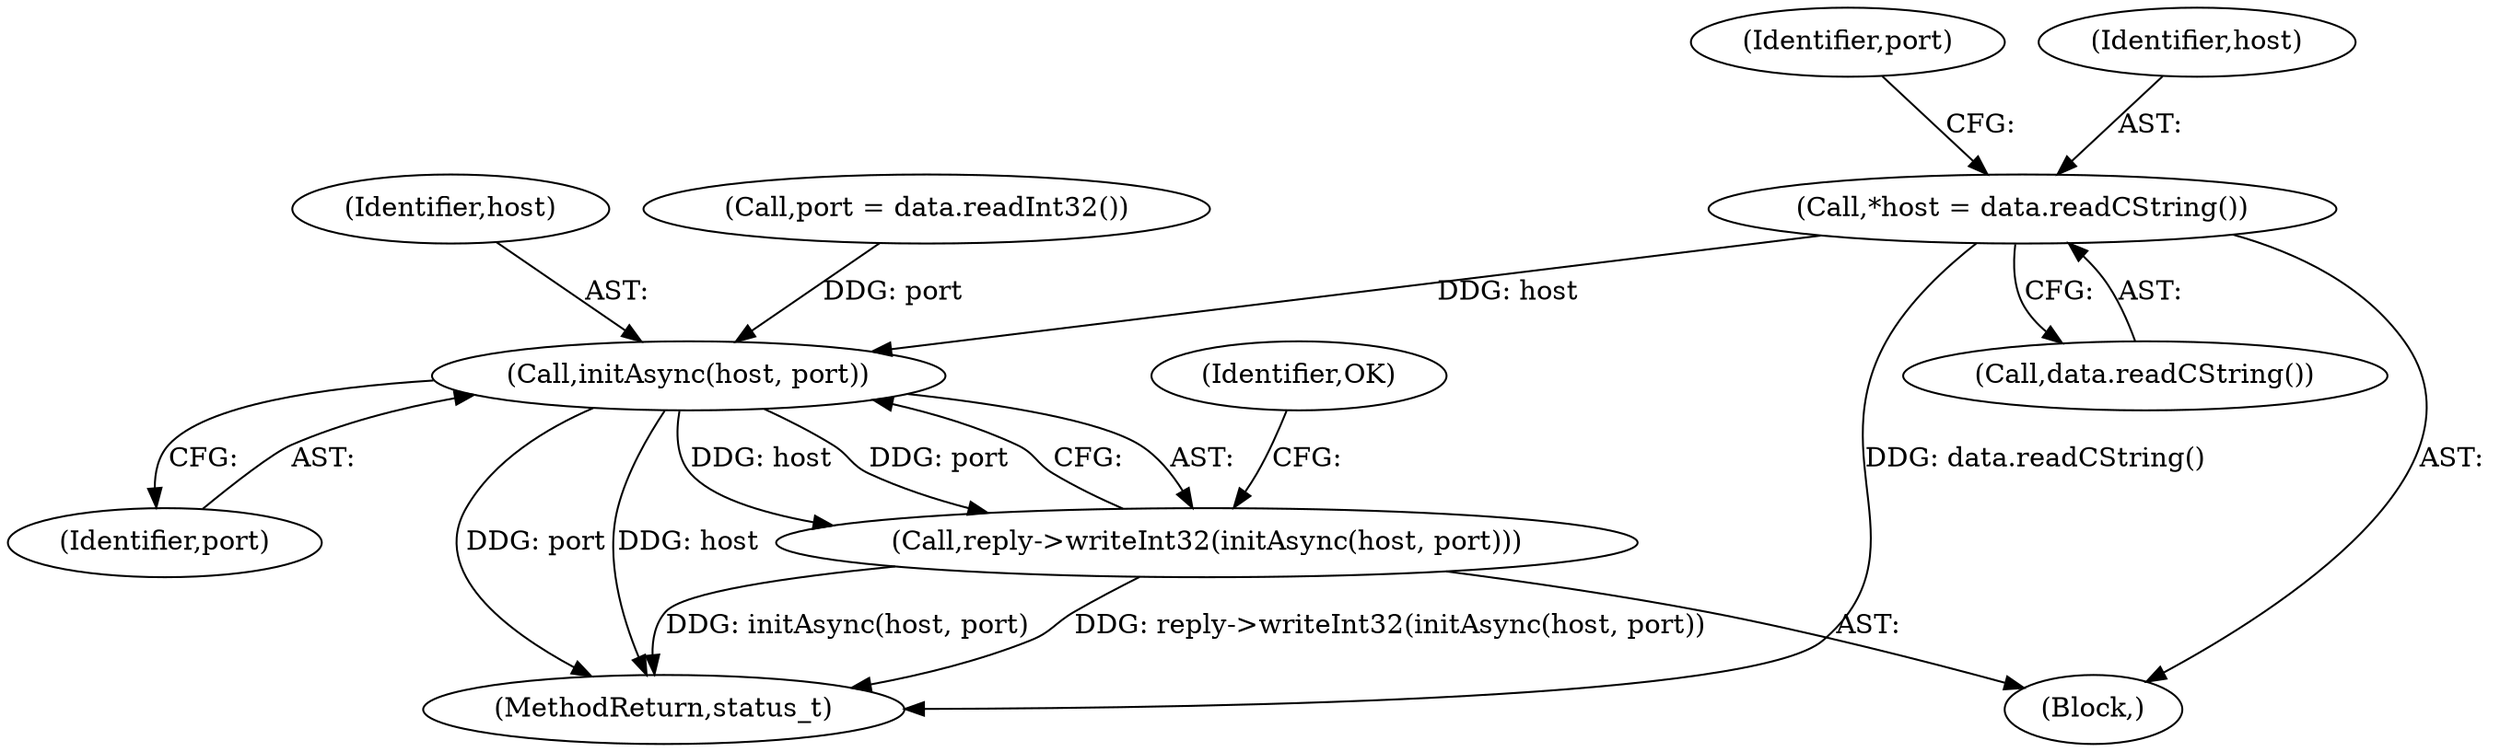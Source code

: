 digraph "0_Android_9667e3eff2d34c3797c3b529370de47b2c1f1bf6@API" {
"1000136" [label="(Call,*host = data.readCString())"];
"1000144" [label="(Call,initAsync(host, port))"];
"1000143" [label="(Call,reply->writeInt32(initAsync(host, port)))"];
"1000145" [label="(Identifier,host)"];
"1000144" [label="(Call,initAsync(host, port))"];
"1000146" [label="(Identifier,port)"];
"1000141" [label="(Identifier,port)"];
"1000407" [label="(MethodReturn,status_t)"];
"1000143" [label="(Call,reply->writeInt32(initAsync(host, port)))"];
"1000136" [label="(Call,*host = data.readCString())"];
"1000137" [label="(Identifier,host)"];
"1000138" [label="(Call,data.readCString())"];
"1000130" [label="(Block,)"];
"1000140" [label="(Call,port = data.readInt32())"];
"1000148" [label="(Identifier,OK)"];
"1000136" -> "1000130"  [label="AST: "];
"1000136" -> "1000138"  [label="CFG: "];
"1000137" -> "1000136"  [label="AST: "];
"1000138" -> "1000136"  [label="AST: "];
"1000141" -> "1000136"  [label="CFG: "];
"1000136" -> "1000407"  [label="DDG: data.readCString()"];
"1000136" -> "1000144"  [label="DDG: host"];
"1000144" -> "1000143"  [label="AST: "];
"1000144" -> "1000146"  [label="CFG: "];
"1000145" -> "1000144"  [label="AST: "];
"1000146" -> "1000144"  [label="AST: "];
"1000143" -> "1000144"  [label="CFG: "];
"1000144" -> "1000407"  [label="DDG: host"];
"1000144" -> "1000407"  [label="DDG: port"];
"1000144" -> "1000143"  [label="DDG: host"];
"1000144" -> "1000143"  [label="DDG: port"];
"1000140" -> "1000144"  [label="DDG: port"];
"1000143" -> "1000130"  [label="AST: "];
"1000148" -> "1000143"  [label="CFG: "];
"1000143" -> "1000407"  [label="DDG: initAsync(host, port)"];
"1000143" -> "1000407"  [label="DDG: reply->writeInt32(initAsync(host, port))"];
}
